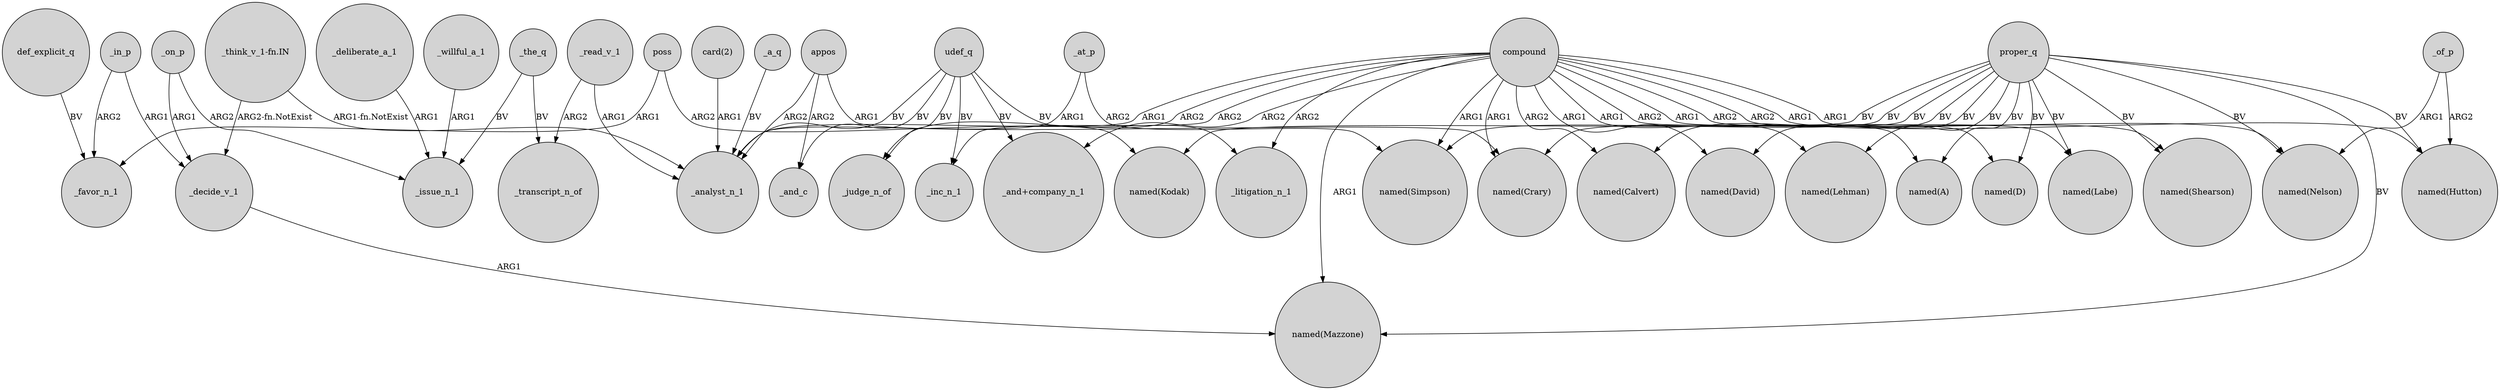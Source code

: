 digraph {
	node [shape=circle style=filled]
	def_explicit_q -> _favor_n_1 [label=BV]
	udef_q -> _inc_n_1 [label=BV]
	proper_q -> "named(Shearson)" [label=BV]
	proper_q -> "named(Simpson)" [label=BV]
	proper_q -> "named(Mazzone)" [label=BV]
	proper_q -> "named(A)" [label=BV]
	_read_v_1 -> _analyst_n_1 [label=ARG1]
	compound -> "named(Labe)" [label=ARG2]
	_decide_v_1 -> "named(Mazzone)" [label=ARG1]
	_at_p -> "named(Simpson)" [label=ARG2]
	compound -> _judge_n_of [label=ARG2]
	_read_v_1 -> _transcript_n_of [label=ARG2]
	compound -> "named(Hutton)" [label=ARG1]
	udef_q -> _litigation_n_1 [label=BV]
	compound -> "named(Nelson)" [label=ARG1]
	compound -> _litigation_n_1 [label=ARG2]
	"_think_v_1-fn.IN" -> _decide_v_1 [label="ARG2-fn.NotExist"]
	poss -> _favor_n_1 [label=ARG1]
	_the_q -> _issue_n_1 [label=BV]
	udef_q -> _judge_n_of [label=BV]
	compound -> "named(A)" [label=ARG2]
	proper_q -> "named(Lehman)" [label=BV]
	proper_q -> "named(Hutton)" [label=BV]
	_willful_a_1 -> _issue_n_1 [label=ARG1]
	proper_q -> "named(Calvert)" [label=BV]
	compound -> "named(Calvert)" [label=ARG2]
	_deliberate_a_1 -> _issue_n_1 [label=ARG1]
	_at_p -> _analyst_n_1 [label=ARG1]
	proper_q -> "named(Kodak)" [label=BV]
	appos -> _analyst_n_1 [label=ARG2]
	"card(2)" -> _analyst_n_1 [label=ARG1]
	_of_p -> "named(Hutton)" [label=ARG2]
	proper_q -> "named(Labe)" [label=BV]
	_on_p -> _issue_n_1 [label=ARG2]
	proper_q -> "named(Nelson)" [label=BV]
	appos -> _and_c [label=ARG2]
	compound -> "_and+company_n_1" [label=ARG2]
	_in_p -> _decide_v_1 [label=ARG1]
	compound -> "named(Mazzone)" [label=ARG1]
	proper_q -> "named(D)" [label=BV]
	poss -> "named(Kodak)" [label=ARG2]
	compound -> "named(Shearson)" [label=ARG2]
	_in_p -> _favor_n_1 [label=ARG2]
	udef_q -> "_and+company_n_1" [label=BV]
	_of_p -> "named(Nelson)" [label=ARG1]
	_a_q -> _analyst_n_1 [label=BV]
	_the_q -> _transcript_n_of [label=BV]
	_on_p -> _decide_v_1 [label=ARG1]
	proper_q -> "named(Crary)" [label=BV]
	proper_q -> "named(David)" [label=BV]
	udef_q -> _and_c [label=BV]
	compound -> "named(Lehman)" [label=ARG1]
	appos -> "named(Crary)" [label=ARG1]
	compound -> "named(Crary)" [label=ARG1]
	compound -> _inc_n_1 [label=ARG2]
	udef_q -> _analyst_n_1 [label=BV]
	compound -> "named(David)" [label=ARG1]
	compound -> "named(Simpson)" [label=ARG1]
	"_think_v_1-fn.IN" -> _analyst_n_1 [label="ARG1-fn.NotExist"]
	compound -> "named(D)" [label=ARG1]
	compound -> _analyst_n_1 [label=ARG1]
}
